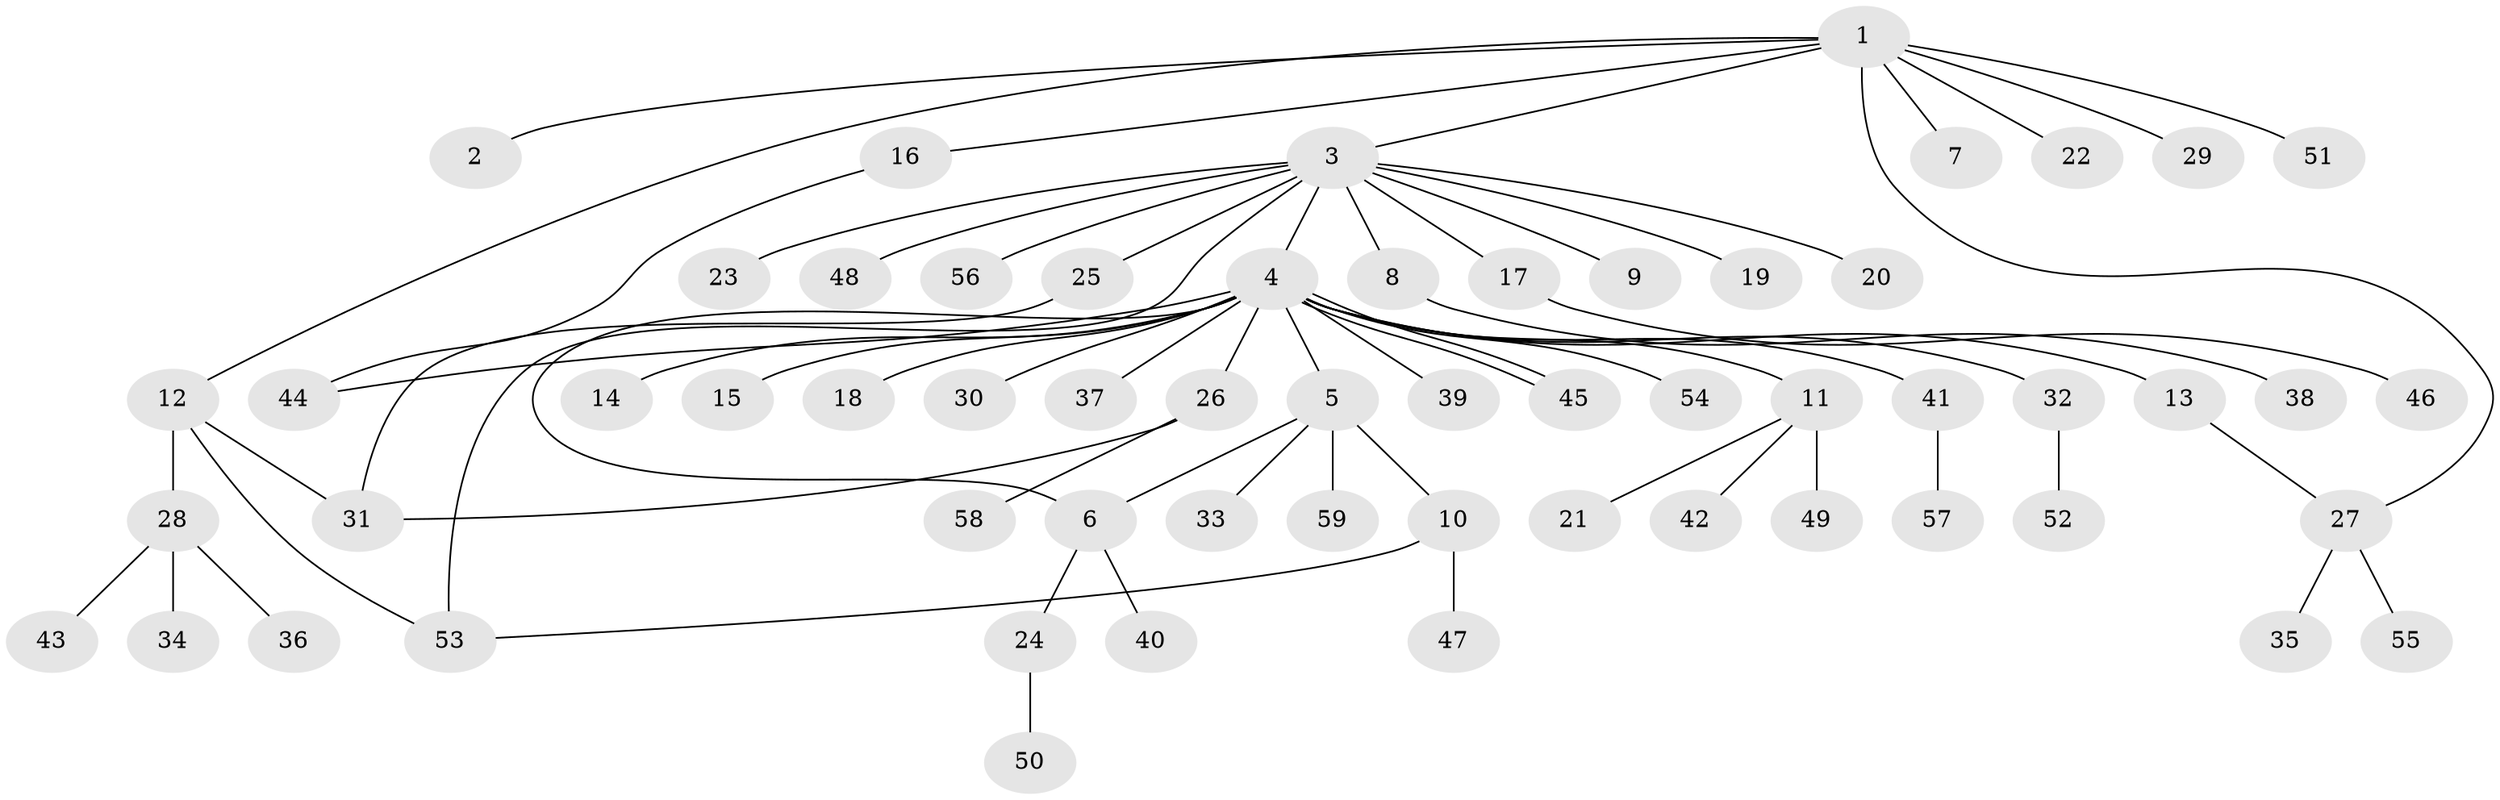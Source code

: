 // Generated by graph-tools (version 1.1) at 2025/11/02/27/25 16:11:16]
// undirected, 59 vertices, 66 edges
graph export_dot {
graph [start="1"]
  node [color=gray90,style=filled];
  1;
  2;
  3;
  4;
  5;
  6;
  7;
  8;
  9;
  10;
  11;
  12;
  13;
  14;
  15;
  16;
  17;
  18;
  19;
  20;
  21;
  22;
  23;
  24;
  25;
  26;
  27;
  28;
  29;
  30;
  31;
  32;
  33;
  34;
  35;
  36;
  37;
  38;
  39;
  40;
  41;
  42;
  43;
  44;
  45;
  46;
  47;
  48;
  49;
  50;
  51;
  52;
  53;
  54;
  55;
  56;
  57;
  58;
  59;
  1 -- 2;
  1 -- 3;
  1 -- 7;
  1 -- 12;
  1 -- 16;
  1 -- 22;
  1 -- 27;
  1 -- 29;
  1 -- 51;
  3 -- 4;
  3 -- 8;
  3 -- 9;
  3 -- 17;
  3 -- 19;
  3 -- 20;
  3 -- 23;
  3 -- 25;
  3 -- 48;
  3 -- 53;
  3 -- 56;
  4 -- 5;
  4 -- 6;
  4 -- 11;
  4 -- 13;
  4 -- 14;
  4 -- 15;
  4 -- 18;
  4 -- 26;
  4 -- 30;
  4 -- 32;
  4 -- 37;
  4 -- 39;
  4 -- 41;
  4 -- 44;
  4 -- 45;
  4 -- 45;
  4 -- 54;
  5 -- 6;
  5 -- 10;
  5 -- 33;
  5 -- 59;
  6 -- 24;
  6 -- 40;
  8 -- 38;
  10 -- 47;
  10 -- 53;
  11 -- 21;
  11 -- 42;
  11 -- 49;
  12 -- 28;
  12 -- 31;
  12 -- 53;
  13 -- 27;
  16 -- 44;
  17 -- 46;
  24 -- 50;
  25 -- 31;
  26 -- 31;
  26 -- 58;
  27 -- 35;
  27 -- 55;
  28 -- 34;
  28 -- 36;
  28 -- 43;
  32 -- 52;
  41 -- 57;
}
